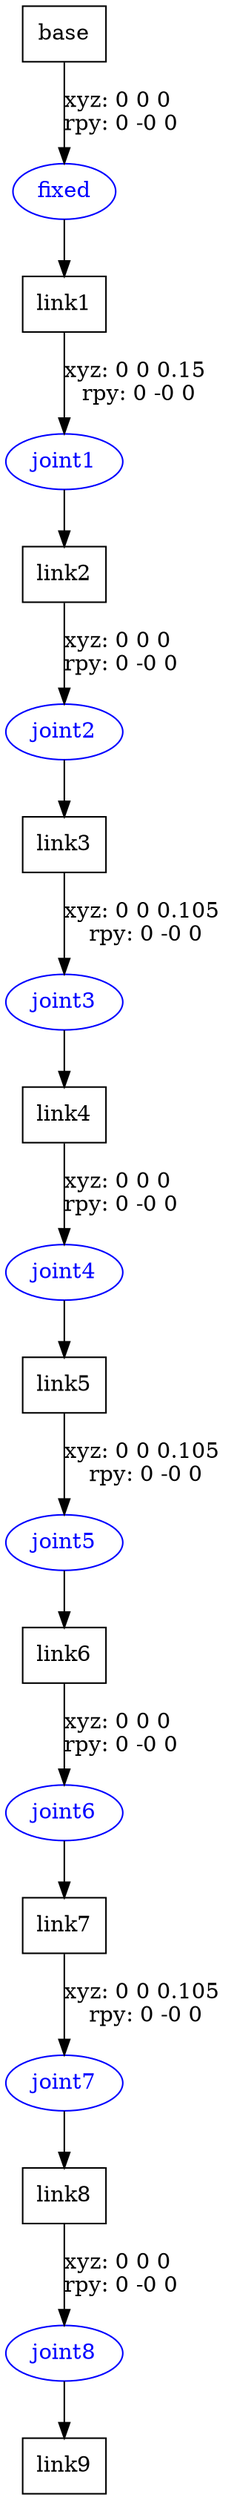 digraph G {
node [shape=box];
"base" [label="base"];
"link1" [label="link1"];
"link2" [label="link2"];
"link3" [label="link3"];
"link4" [label="link4"];
"link5" [label="link5"];
"link6" [label="link6"];
"link7" [label="link7"];
"link8" [label="link8"];
"link9" [label="link9"];
node [shape=ellipse, color=blue, fontcolor=blue];
"base" -> "fixed" [label="xyz: 0 0 0 \nrpy: 0 -0 0"]
"fixed" -> "link1"
"link1" -> "joint1" [label="xyz: 0 0 0.15 \nrpy: 0 -0 0"]
"joint1" -> "link2"
"link2" -> "joint2" [label="xyz: 0 0 0 \nrpy: 0 -0 0"]
"joint2" -> "link3"
"link3" -> "joint3" [label="xyz: 0 0 0.105 \nrpy: 0 -0 0"]
"joint3" -> "link4"
"link4" -> "joint4" [label="xyz: 0 0 0 \nrpy: 0 -0 0"]
"joint4" -> "link5"
"link5" -> "joint5" [label="xyz: 0 0 0.105 \nrpy: 0 -0 0"]
"joint5" -> "link6"
"link6" -> "joint6" [label="xyz: 0 0 0 \nrpy: 0 -0 0"]
"joint6" -> "link7"
"link7" -> "joint7" [label="xyz: 0 0 0.105 \nrpy: 0 -0 0"]
"joint7" -> "link8"
"link8" -> "joint8" [label="xyz: 0 0 0 \nrpy: 0 -0 0"]
"joint8" -> "link9"
}
